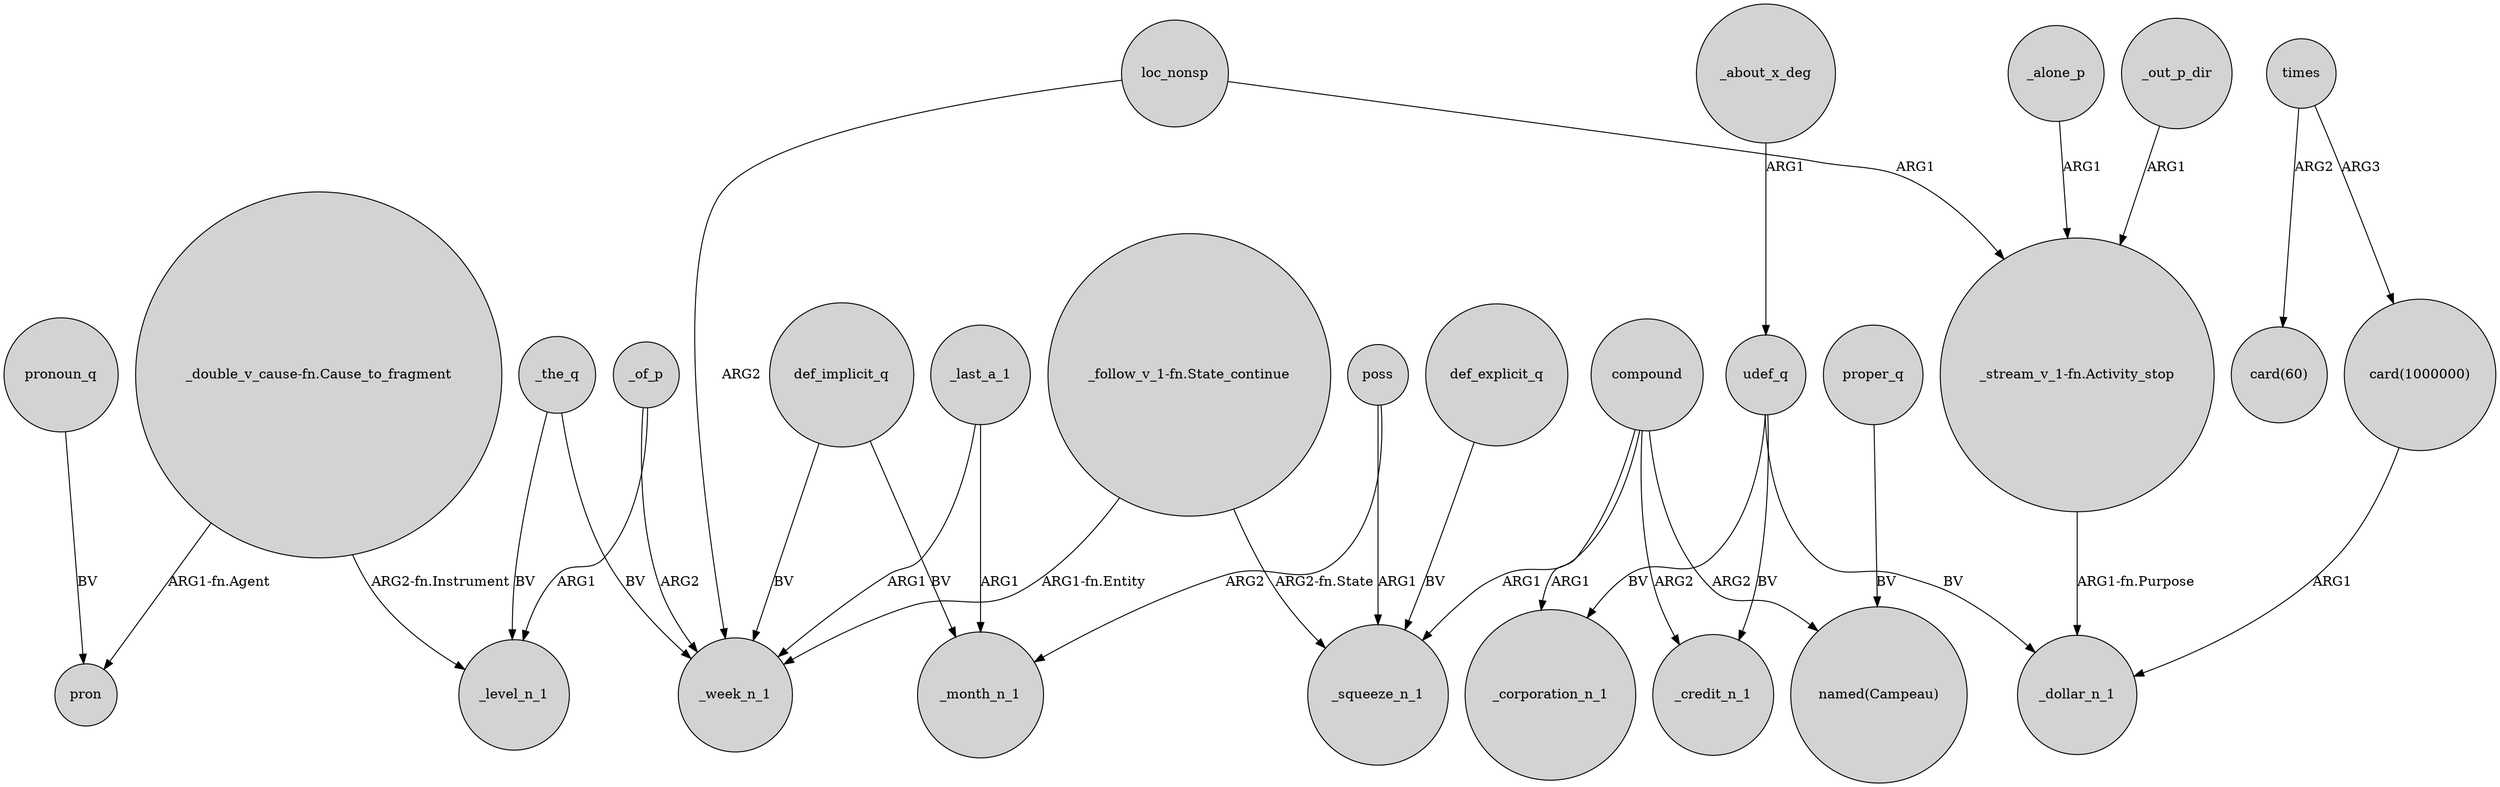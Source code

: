 digraph {
	node [shape=circle style=filled]
	_the_q -> _week_n_1 [label=BV]
	_of_p -> _level_n_1 [label=ARG1]
	_the_q -> _level_n_1 [label=BV]
	def_implicit_q -> _month_n_1 [label=BV]
	loc_nonsp -> "_stream_v_1-fn.Activity_stop" [label=ARG1]
	proper_q -> "named(Campeau)" [label=BV]
	_last_a_1 -> _month_n_1 [label=ARG1]
	"_double_v_cause-fn.Cause_to_fragment" -> pron [label="ARG1-fn.Agent"]
	"_stream_v_1-fn.Activity_stop" -> _dollar_n_1 [label="ARG1-fn.Purpose"]
	compound -> "named(Campeau)" [label=ARG2]
	times -> "card(1000000)" [label=ARG3]
	loc_nonsp -> _week_n_1 [label=ARG2]
	_about_x_deg -> udef_q [label=ARG1]
	pronoun_q -> pron [label=BV]
	poss -> _month_n_1 [label=ARG2]
	poss -> _squeeze_n_1 [label=ARG1]
	"_follow_v_1-fn.State_continue" -> _squeeze_n_1 [label="ARG2-fn.State"]
	_last_a_1 -> _week_n_1 [label=ARG1]
	udef_q -> _dollar_n_1 [label=BV]
	compound -> _credit_n_1 [label=ARG2]
	_out_p_dir -> "_stream_v_1-fn.Activity_stop" [label=ARG1]
	_alone_p -> "_stream_v_1-fn.Activity_stop" [label=ARG1]
	"card(1000000)" -> _dollar_n_1 [label=ARG1]
	def_implicit_q -> _week_n_1 [label=BV]
	udef_q -> _credit_n_1 [label=BV]
	udef_q -> _corporation_n_1 [label=BV]
	"_double_v_cause-fn.Cause_to_fragment" -> _level_n_1 [label="ARG2-fn.Instrument"]
	times -> "card(60)" [label=ARG2]
	_of_p -> _week_n_1 [label=ARG2]
	compound -> _corporation_n_1 [label=ARG1]
	compound -> _squeeze_n_1 [label=ARG1]
	"_follow_v_1-fn.State_continue" -> _week_n_1 [label="ARG1-fn.Entity"]
	def_explicit_q -> _squeeze_n_1 [label=BV]
}
